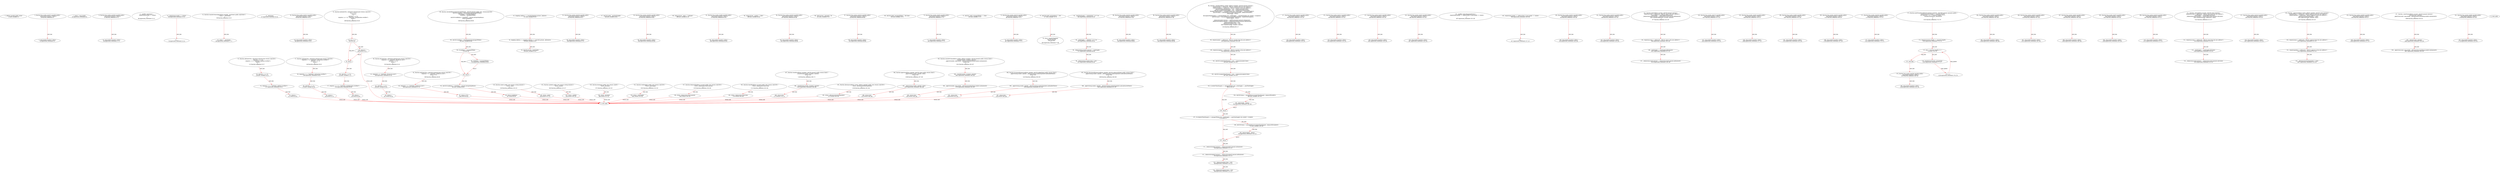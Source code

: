 digraph  {
13 [label="2_ address payable public owner;\n13-new_variable-3-3", method="", type_label=new_variable];
18 [label="3_ function bug_unchk_send27() payable public{\n      msg.sender.transfer(1 ether);}\n18-function_definition-4-5", method="bug_unchk_send27()", type_label=function_definition];
23 [label="4_ msg.sender.transfer(1 ether);\n23-expression_statement-5-5", method="bug_unchk_send27()", type_label=expression_statement];
45 [label="7_ owner = msg.sender;\n45-expression_statement-8-8", method="", type_label=expression_statement];
51 [label="9_ function bug_unchk_send28() payable public{\n      msg.sender.transfer(1 ether);}\n51-function_definition-10-11", method="bug_unchk_send28()", type_label=function_definition];
56 [label="10_ msg.sender.transfer(1 ether);\n56-expression_statement-11-11", method="bug_unchk_send28()", type_label=expression_statement];
66 [label="11_ modifier onlyOwner {\n       require(msg.sender == owner);\n       _;\n   }\n66-expression_statement-12-15", method="", type_label=expression_statement];
69 [label="12_ require(msg.sender == owner);\n69-expression_statement-13-13", method="", type_label=expression_statement];
78 [label="13_ _;\n78-expression_statement-14-14", method="", type_label=expression_statement];
80 [label="15_ function transferOwnership(address payable _newOwner) public onlyOwner {\n       owner = _newOwner;\n   }\n80-function_definition-16-18", method="transferOwnership(address payable _newOwner)", type_label=function_definition];
87 [label="15_ onlyOwner\n87-expression_statement-16-16", method="transferOwnership(address payable _newOwner)", type_label=expression_statement];
90 [label="16_ owner = _newOwner;\n90-expression_statement-17-17", method="transferOwnership(address payable _newOwner)", type_label=expression_statement];
94 [label="18_ function bug_unchk_send21() payable public{\n      msg.sender.transfer(1 ether);}\n94-function_definition-19-20", method="bug_unchk_send21()", type_label=function_definition];
99 [label="19_ msg.sender.transfer(1 ether);\n99-expression_statement-20-20", method="bug_unchk_send21()", type_label=expression_statement];
112 [label="22_ function add(uint256 a, uint256 b) internal pure returns (uint256) {\n        uint256 c = a + b;\n        require(c >= a, \"SafeMath: addition overflow\");\n        return c;\n    }\n112-function_definition-23-27", method="add(uint256 a,uint256 b)", type_label=function_definition];
129 [label="23_ uint256 c = a + b;\n129-new_variable-24-24", method="add(uint256 a,uint256 b)", type_label=new_variable];
137 [label="24_ require(c >= a, \"SafeMath: addition overflow\");\n137-expression_statement-25-25", method="add(uint256 a,uint256 b)", type_label=expression_statement];
147 [label="25_ return c;\n147-return-26-26", method="add(uint256 a,uint256 b)", type_label=return];
149 [label="27_ function sub(uint256 a, uint256 b) internal pure returns (uint256) {\n        require(b <= a, \"SafeMath: subtraction overflow\");\n        uint256 c = a - b;\n        return c;\n    }\n149-function_definition-28-32", method="sub(uint256 a,uint256 b)", type_label=function_definition];
166 [label="28_ require(b <= a, \"SafeMath: subtraction overflow\");\n166-expression_statement-29-29", method="sub(uint256 a,uint256 b)", type_label=expression_statement];
176 [label="29_ uint256 c = a - b;\n176-new_variable-30-30", method="sub(uint256 a,uint256 b)", type_label=new_variable];
184 [label="30_ return c;\n184-return-31-31", method="sub(uint256 a,uint256 b)", type_label=return];
186 [label="32_ function mul(uint256 a, uint256 b) internal pure returns (uint256) {\n        if (a == 0) {\n            return 0;\n        }\n        uint256 c = a * b;\n        require(c / a == b, \"SafeMath: multiplication overflow\");\n        return c;\n    }\n186-function_definition-33-40", method="mul(uint256 a,uint256 b)", type_label=function_definition];
203 [label="33_ if_a == 0\n203-if-34-36", method="mul(uint256 a,uint256 b)", type_label=if];
1922 [label="33_ end_if", method="mul(uint256 a,uint256 b)", type_label=end_if];
208 [label="34_ return 0;\n208-return-35-35", method="mul(uint256 a,uint256 b)", type_label=return];
210 [label="36_ uint256 c = a * b;\n210-new_variable-37-37", method="mul(uint256 a,uint256 b)", type_label=new_variable];
218 [label="37_ require(c / a == b, \"SafeMath: multiplication overflow\");\n218-expression_statement-38-38", method="mul(uint256 a,uint256 b)", type_label=expression_statement];
230 [label="38_ return c;\n230-return-39-39", method="mul(uint256 a,uint256 b)", type_label=return];
232 [label="40_ function div(uint256 a, uint256 b) internal pure returns (uint256) {\n        require(b > 0, \"SafeMath: division by zero\");\n        uint256 c = a / b;\n        return c;\n    }\n232-function_definition-41-45", method="div(uint256 a,uint256 b)", type_label=function_definition];
249 [label="41_ require(b > 0, \"SafeMath: division by zero\");\n249-expression_statement-42-42", method="div(uint256 a,uint256 b)", type_label=expression_statement];
259 [label="42_ uint256 c = a / b;\n259-new_variable-43-43", method="div(uint256 a,uint256 b)", type_label=new_variable];
267 [label="43_ return c;\n267-return-44-44", method="div(uint256 a,uint256 b)", type_label=return];
269 [label="45_ function mod(uint256 a, uint256 b) internal pure returns (uint256) {\n        require(b != 0, \"SafeMath: modulo by zero\");\n        return a % b;\n    }\n269-function_definition-46-49", method="mod(uint256 a,uint256 b)", type_label=function_definition];
286 [label="46_ require(b != 0, \"SafeMath: modulo by zero\");\n286-expression_statement-47-47", method="mod(uint256 a,uint256 b)", type_label=expression_statement];
296 [label="47_ return a % b;\n296-return-48-48", method="mod(uint256 a,uint256 b)", type_label=return];
311 [label="52_ mapping (address => transferMapping) private _balances;\n311-new_variable-53-53", method="", type_label=new_variable];
319 [label="53_ mapping (address => mapping (address => uint256)) private _allowances;\n319-new_variable-54-54", method="", type_label=new_variable];
328 [label="54_ uint256 private _totalSupply;\n328-new_variable-55-55", method="", type_label=new_variable];
333 [label="55_ function bug_unchk_send18() payable public{\n      msg.sender.transfer(1 ether);}\n333-function_definition-56-57", method="bug_unchk_send18()", type_label=function_definition];
338 [label="56_ msg.sender.transfer(1 ether);\n338-expression_statement-57-57", method="bug_unchk_send18()", type_label=expression_statement];
348 [label="57_ uint256 public _maxTotalSupply;\n348-new_variable-58-58", method="", type_label=new_variable];
353 [label="58_ function bug_unchk_send29() payable public{\n      msg.sender.transfer(1 ether);}\n353-function_definition-59-60", method="bug_unchk_send29()", type_label=function_definition];
358 [label="59_ msg.sender.transfer(1 ether);\n358-expression_statement-60-60", method="bug_unchk_send29()", type_label=expression_statement];
368 [label="60_ string private _name = \"Lollypop\";\n368-new_variable-61-61", method="", type_label=new_variable];
375 [label="61_ function bug_unchk_send6() payable public{\n      msg.sender.transfer(1 ether);}\n375-function_definition-62-63", method="bug_unchk_send6()", type_label=function_definition];
380 [label="62_ msg.sender.transfer(1 ether);\n380-expression_statement-63-63", method="bug_unchk_send6()", type_label=expression_statement];
390 [label="63_ string private _symbol = \"Lolly\";\n390-new_variable-64-64", method="", type_label=new_variable];
397 [label="64_ function bug_unchk_send16() payable public{\n      msg.sender.transfer(1 ether);}\n397-function_definition-65-66", method="bug_unchk_send16()", type_label=function_definition];
402 [label="65_ msg.sender.transfer(1 ether);\n402-expression_statement-66-66", method="bug_unchk_send16()", type_label=expression_statement];
412 [label="66_ uint8 private _decimals= 18;\n412-new_variable-67-67", method="", type_label=new_variable];
418 [label="67_ function bug_unchk_send24() payable public{\n      msg.sender.transfer(1 ether);}\n418-function_definition-68-69", method="bug_unchk_send24()", type_label=function_definition];
423 [label="68_ msg.sender.transfer(1 ether);\n423-expression_statement-69-69", method="bug_unchk_send24()", type_label=expression_statement];
433 [label="69_ uint256 public maxAgeOfToken = 365 days;\n433-new_variable-70-70", method="", type_label=new_variable];
440 [label="70_ function bug_unchk_send5() payable public{\n      msg.sender.transfer(1 ether);}\n440-function_definition-71-72", method="bug_unchk_send5()", type_label=function_definition];
445 [label="71_ msg.sender.transfer(1 ether);\n445-expression_statement-72-72", method="bug_unchk_send5()", type_label=expression_statement];
455 [label="72_ uint256  public minAgeOfToken = 1 days;\n455-new_variable-73-73", method="", type_label=new_variable];
462 [label="73_ function bug_unchk_send15() payable public{\n      msg.sender.transfer(1 ether);}\n462-function_definition-74-75", method="bug_unchk_send15()", type_label=function_definition];
467 [label="74_ msg.sender.transfer(1 ether);\n467-expression_statement-75-75", method="bug_unchk_send15()", type_label=expression_statement];
477 [label="75_ uint256 public perDayBonus = 100;\n477-new_variable-76-76", method="", type_label=new_variable];
483 [label="76_ struct  transferMapping{\n        uint256 amount;\n        uint256 time;\n    }\n483-expression_statement-77-80", method="transferMapping()", type_label=expression_statement];
495 [label="81_ _maxTotalSupply = 1000000000 * 10 ** 18;\n495-expression_statement-82-82", method="", type_label=expression_statement];
503 [label="82_ _totalSupply =  2000000 * 10 ** 18;\n503-expression_statement-83-83", method="", type_label=expression_statement];
511 [label="83_ _balances[msg.sender].amount = _totalSupply;\n511-expression_statement-84-84", method="", type_label=expression_statement];
521 [label="84_ _balances[msg.sender].time = now;\n521-expression_statement-85-85", method="", type_label=expression_statement];
531 [label="86_ function bug_unchk_send10() payable public{\n      msg.sender.transfer(1 ether);}\n531-function_definition-87-88", method="bug_unchk_send10()", type_label=function_definition];
536 [label="87_ msg.sender.transfer(1 ether);\n536-expression_statement-88-88", method="bug_unchk_send10()", type_label=expression_statement];
546 [label="88_ function calculateBonus(uint256 timeElasped , uint256 amount) public view  returns(uint256){\n        uint256 totalDays = timeElasped.div(minAgeOfToken);\n        if(totalDays > maxAgeOfToken){\n            totalDays = maxAgeOfToken;\n        }\n        uint256 totalBonus = (totalDays *  amount).div(perDayBonus);\n        return totalBonus;\n    }\n546-function_definition-89-96", method="calculateBonus(uint256 timeElasped,uint256 amount)", type_label=function_definition];
563 [label="89_ uint256 totalDays = timeElasped.div(minAgeOfToken);\n563-new_variable-90-90", method="calculateBonus(uint256 timeElasped,uint256 amount)", type_label=new_variable];
574 [label="90_ if_totalDays > maxAgeOfToken\n574-if-91-93", method="calculateBonus(uint256 timeElasped,uint256 amount)", type_label=if];
2293 [label="90_ end_if", method="calculateBonus(uint256 timeElasped,uint256 amount)", type_label=end_if];
579 [label="91_ totalDays = maxAgeOfToken;\n579-expression_statement-92-92", method="calculateBonus(uint256 timeElasped,uint256 amount)", type_label=expression_statement];
583 [label="93_ uint256 totalBonus = (totalDays *  amount).div(perDayBonus);\n583-new_variable-94-94", method="calculateBonus(uint256 timeElasped,uint256 amount)", type_label=new_variable];
597 [label="94_ return totalBonus;\n597-return-95-95", method="calculateBonus(uint256 timeElasped,uint256 amount)", type_label=return];
599 [label="96_ function bug_unchk_send22() payable public{\n      msg.sender.transfer(1 ether);}\n599-function_definition-97-98", method="bug_unchk_send22()", type_label=function_definition];
604 [label="97_ msg.sender.transfer(1 ether);\n604-expression_statement-98-98", method="bug_unchk_send22()", type_label=expression_statement];
614 [label="98_ function _transfer(address sender, address recipient, uint256 amount) internal {\n        require(sender != address(0), \"ERC20: transfer from the zero address\");\n        require(recipient != address(0), \"ERC20: transfer to the zero address\");\n        uint256 senderTimeElasped = now - (_balances[sender].time);\n        uint256 recipientTimeElasped = now - (_balances[recipient].time);\n        if(senderTimeElasped >= minAgeOfToken && (_totalSupply < _maxTotalSupply)){\n            uint256 bonus = calculateBonus(senderTimeElasped , balanceOf(sender));\n            mint(sender , bonus);\n        }\n        if(recipientTimeElasped >= minAgeOfToken && (_totalSupply < _maxTotalSupply) && sender!= recipient){\n             uint256 bonus = calculateBonus(recipientTimeElasped , balanceOf(recipient));\n             mint(recipient , bonus);\n        }\n        _balances[sender].amount = _balances[sender].amount.sub(amount);\n        _balances[recipient].amount = _balances[recipient].amount.add(amount);\n        _balances[sender].time = now;\n        _balances[recipient].time = now;\n        emit Transfer(sender, recipient, amount);\n    }\n614-function_definition-99-117", method="_transfer(address sender,address recipient,uint256 amount)", type_label=function_definition];
630 [label="99_ require(sender != address(0), \"ERC20: transfer from the zero address\");\n630-expression_statement-100-100", method="_transfer(address sender,address recipient,uint256 amount)", type_label=expression_statement];
642 [label="100_ require(recipient != address(0), \"ERC20: transfer to the zero address\");\n642-expression_statement-101-101", method="_transfer(address sender,address recipient,uint256 amount)", type_label=expression_statement];
654 [label="101_ uint256 senderTimeElasped = now - (_balances[sender].time);\n654-new_variable-102-102", method="_transfer(address sender,address recipient,uint256 amount)", type_label=new_variable];
667 [label="102_ uint256 recipientTimeElasped = now - (_balances[recipient].time);\n667-new_variable-103-103", method="_transfer(address sender,address recipient,uint256 amount)", type_label=new_variable];
680 [label="103_ if_senderTimeElasped >= minAgeOfToken && (_totalSupply < _maxTotalSupply)\n680-if-104-107", method="_transfer(address sender,address recipient,uint256 amount)", type_label=if];
2399 [label="103_ end_if", method="_transfer(address sender,address recipient,uint256 amount)", type_label=end_if];
690 [label="104_ uint256 bonus = calculateBonus(senderTimeElasped , balanceOf(sender));\n690-new_variable-105-105", method="_transfer(address sender,address recipient,uint256 amount)", type_label=new_variable];
704 [label="105_ mint(sender , bonus);\n704-expression_statement-106-106", method="_transfer(address sender,address recipient,uint256 amount)", type_label=expression_statement];
711 [label="107_ if_recipientTimeElasped >= minAgeOfToken && (_totalSupply < _maxTotalSupply) && sender!= recipient\n711-if-108-111", method="_transfer(address sender,address recipient,uint256 amount)", type_label=if];
2430 [label="107_ end_if", method="_transfer(address sender,address recipient,uint256 amount)", type_label=end_if];
725 [label="108_ uint256 bonus = calculateBonus(recipientTimeElasped , balanceOf(recipient));\n725-new_variable-109-109", method="_transfer(address sender,address recipient,uint256 amount)", type_label=new_variable];
739 [label="109_ mint(recipient , bonus);\n739-expression_statement-110-110", method="_transfer(address sender,address recipient,uint256 amount)", type_label=expression_statement];
746 [label="111_ _balances[sender].amount = _balances[sender].amount.sub(amount);\n746-expression_statement-112-112", method="_transfer(address sender,address recipient,uint256 amount)", type_label=expression_statement];
763 [label="112_ _balances[recipient].amount = _balances[recipient].amount.add(amount);\n763-expression_statement-113-113", method="_transfer(address sender,address recipient,uint256 amount)", type_label=expression_statement];
780 [label="113_ _balances[sender].time = now;\n780-expression_statement-114-114", method="_transfer(address sender,address recipient,uint256 amount)", type_label=expression_statement];
788 [label="114_ _balances[recipient].time = now;\n788-expression_statement-115-115", method="_transfer(address sender,address recipient,uint256 amount)", type_label=expression_statement];
804 [label="117_ function bug_unchk_send12() payable public{\n      msg.sender.transfer(1 ether);}\n804-function_definition-118-119", method="bug_unchk_send12()", type_label=function_definition];
809 [label="118_ msg.sender.transfer(1 ether);\n809-expression_statement-119-119", method="bug_unchk_send12()", type_label=expression_statement];
819 [label="119_ function name() public view returns (string memory) {\n        return _name;\n    }\n819-function_definition-120-122", method="name()", type_label=function_definition];
828 [label="120_ return _name;\n828-return-121-121", method="name()", type_label=return];
830 [label="122_ function bug_unchk_send11() payable public{\n      msg.sender.transfer(1 ether);}\n830-function_definition-123-124", method="bug_unchk_send11()", type_label=function_definition];
835 [label="123_ msg.sender.transfer(1 ether);\n835-expression_statement-124-124", method="bug_unchk_send11()", type_label=expression_statement];
845 [label="124_ function symbol() public view returns (string memory) {\n        return _symbol;\n    }\n845-function_definition-125-127", method="symbol()", type_label=function_definition];
854 [label="125_ return _symbol;\n854-return-126-126", method="symbol()", type_label=return];
856 [label="127_ function bug_unchk_send1() payable public{\n      msg.sender.transfer(1 ether);}\n856-function_definition-128-129", method="bug_unchk_send1()", type_label=function_definition];
861 [label="128_ msg.sender.transfer(1 ether);\n861-expression_statement-129-129", method="bug_unchk_send1()", type_label=expression_statement];
871 [label="129_ function decimals() public view returns (uint8) {\n        return _decimals;\n    }\n871-function_definition-130-132", method="decimals()", type_label=function_definition];
880 [label="130_ return _decimals;\n880-return-131-131", method="decimals()", type_label=return];
882 [label="132_ function bug_unchk_send2() payable public{\n      msg.sender.transfer(1 ether);}\n882-function_definition-133-134", method="bug_unchk_send2()", type_label=function_definition];
887 [label="133_ msg.sender.transfer(1 ether);\n887-expression_statement-134-134", method="bug_unchk_send2()", type_label=expression_statement];
897 [label="134_ modifier onlyLollypopAndOwner {\n        require(msg.sender == address(this) || msg.sender == owner);\n        _;\n    }\n897-expression_statement-135-138", method="", type_label=expression_statement];
900 [label="135_ require(msg.sender == address(this) || msg.sender == owner);\n900-expression_statement-136-136", method="", type_label=expression_statement];
917 [label="136_ _;\n917-expression_statement-137-137", method="", type_label=expression_statement];
919 [label="138_ function bug_unchk_send31() payable public{\n      msg.sender.transfer(1 ether);}\n919-function_definition-139-140", method="bug_unchk_send31()", type_label=function_definition];
924 [label="139_ msg.sender.transfer(1 ether);\n924-expression_statement-140-140", method="bug_unchk_send31()", type_label=expression_statement];
948 [label="141_ function bug_unchk_send13() payable public{\n      msg.sender.transfer(1 ether);}\n948-function_definition-142-143", method="bug_unchk_send13()", type_label=function_definition];
953 [label="142_ msg.sender.transfer(1 ether);\n953-expression_statement-143-143", method="bug_unchk_send13()", type_label=expression_statement];
977 [label="144_ function mint(address account, uint256 amount) internal {\n        require(account != address(0), \"ERC20: mint to the zero address\");\n        _totalSupply = _totalSupply.add(amount);\n        _balances[account].amount = _balances[account].amount.add(amount);\n        emit Transfer(address(0), account, amount);\n    }\n977-function_definition-145-150", method="mint(address account,uint256 amount)", type_label=function_definition];
989 [label="145_ require(account != address(0), \"ERC20: mint to the zero address\");\n989-expression_statement-146-146", method="mint(address account,uint256 amount)", type_label=expression_statement];
1001 [label="146_ _totalSupply = _totalSupply.add(amount);\n1001-expression_statement-147-147", method="mint(address account,uint256 amount)", type_label=expression_statement];
1010 [label="147_ _balances[account].amount = _balances[account].amount.add(amount);\n1010-expression_statement-148-148", method="mint(address account,uint256 amount)", type_label=expression_statement];
1037 [label="150_ function bug_unchk_send17() payable public{\n      msg.sender.transfer(1 ether);}\n1037-function_definition-151-152", method="bug_unchk_send17()", type_label=function_definition];
1042 [label="151_ msg.sender.transfer(1 ether);\n1042-expression_statement-152-152", method="bug_unchk_send17()", type_label=expression_statement];
1052 [label="152_ function totalSupply() public view returns (uint256) {\n        return _totalSupply;\n    }\n1052-function_definition-153-155", method="totalSupply()", type_label=function_definition];
1061 [label="153_ return _totalSupply;\n1061-return-154-154", method="totalSupply()", type_label=return];
1063 [label="155_ function bug_unchk_send3() payable public{\n      msg.sender.transfer(1 ether);}\n1063-function_definition-156-157", method="bug_unchk_send3()", type_label=function_definition];
1068 [label="156_ msg.sender.transfer(1 ether);\n1068-expression_statement-157-157", method="bug_unchk_send3()", type_label=expression_statement];
1078 [label="157_ function balanceOf(address account) public view returns (uint256) {\n        return _balances[account].amount;\n    }\n1078-function_definition-158-160", method="balanceOf(address account)", type_label=function_definition];
1091 [label="158_ return _balances[account].amount;\n1091-return-159-159", method="balanceOf(address account)", type_label=return];
1097 [label="160_ function bug_unchk_send9() payable public{\n      msg.sender.transfer(1 ether);}\n1097-function_definition-161-162", method="bug_unchk_send9()", type_label=function_definition];
1102 [label="161_ msg.sender.transfer(1 ether);\n1102-expression_statement-162-162", method="bug_unchk_send9()", type_label=expression_statement];
1112 [label="162_ function timeOf(address account) public view returns (uint256) {\n        return _balances[account].time;\n    }\n1112-function_definition-163-165", method="timeOf(address account)", type_label=function_definition];
1125 [label="163_ return _balances[account].time;\n1125-return-164-164", method="timeOf(address account)", type_label=return];
1131 [label="165_ function bug_unchk_send25() payable public{\n      msg.sender.transfer(1 ether);}\n1131-function_definition-166-167", method="bug_unchk_send25()", type_label=function_definition];
1136 [label="166_ msg.sender.transfer(1 ether);\n1136-expression_statement-167-167", method="bug_unchk_send25()", type_label=expression_statement];
1146 [label="167_ function transfer(address recipient, uint256 amount) public returns (bool) {\n        _transfer(msg.sender, recipient, amount);\n        return true;\n    }\n1146-function_definition-168-171", method="transfer(address recipient,uint256 amount)", type_label=function_definition];
1162 [label="168_ _transfer(msg.sender, recipient, amount);\n1162-expression_statement-169-169", method="transfer(address recipient,uint256 amount)", type_label=expression_statement];
1173 [label="169_ return true;\n1173-return-170-170", method="transfer(address recipient,uint256 amount)", type_label=return];
1176 [label="171_ function bug_unchk_send19() payable public{\n      msg.sender.transfer(1 ether);}\n1176-function_definition-172-173", method="bug_unchk_send19()", type_label=function_definition];
1181 [label="172_ msg.sender.transfer(1 ether);\n1181-expression_statement-173-173", method="bug_unchk_send19()", type_label=expression_statement];
1191 [label="173_ function multiTransfer(address[] memory receivers, uint256[] memory amounts) public {\n    require(receivers.length == amounts.length);\n    for (uint256 i = 0; i < receivers.length; i++) {\n      transfer(receivers[i], amounts[i]);\n    }\n  }\n1191-function_definition-174-179", method="multiTransfer(address[] memory receivers,uint256[] memory amounts)", type_label=function_definition];
1205 [label="174_ require(receivers.length == amounts.length);\n1205-expression_statement-175-175", method="multiTransfer(address[] memory receivers,uint256[] memory amounts)", type_label=expression_statement];
1216 [label="175_ for(i < receivers.length;;i++)\n1216-for-176-178", method="multiTransfer(address[] memory receivers,uint256[] memory amounts)", type_label=for];
2935 [label="175_ end_loop", method="multiTransfer(address[] memory receivers,uint256[] memory amounts)", type_label=end_loop];
1229 [label="175_ i++\n1229-expression_statement-176-176", method="multiTransfer(address[] memory receivers,uint256[] memory amounts)", type_label=expression_statement];
1232 [label="176_ transfer(receivers[i], amounts[i]);\n1232-expression_statement-177-177", method="multiTransfer(address[] memory receivers,uint256[] memory amounts)", type_label=expression_statement];
1243 [label="179_ function bug_unchk_send26() payable public{\n      msg.sender.transfer(1 ether);}\n1243-function_definition-180-181", method="bug_unchk_send26()", type_label=function_definition];
1248 [label="180_ msg.sender.transfer(1 ether);\n1248-expression_statement-181-181", method="bug_unchk_send26()", type_label=expression_statement];
1258 [label="181_ function allowance(address owner, address spender) public view returns (uint256) {\n        return _allowances[owner][spender];\n    }\n1258-function_definition-182-184", method="allowance(address owner,address spender)", type_label=function_definition];
1275 [label="182_ return _allowances[owner][spender];\n1275-return-183-183", method="allowance(address owner,address spender)", type_label=return];
1281 [label="184_ function bug_unchk_send20() payable public{\n      msg.sender.transfer(1 ether);}\n1281-function_definition-185-186", method="bug_unchk_send20()", type_label=function_definition];
1286 [label="185_ msg.sender.transfer(1 ether);\n1286-expression_statement-186-186", method="bug_unchk_send20()", type_label=expression_statement];
1296 [label="186_ function approve(address spender, uint256 value) public returns (bool) {\n        _approve(msg.sender, spender, value);\n        return true;\n    }\n1296-function_definition-187-190", method="approve(address spender,uint256 value)", type_label=function_definition];
1312 [label="187_ _approve(msg.sender, spender, value);\n1312-expression_statement-188-188", method="approve(address spender,uint256 value)", type_label=expression_statement];
1323 [label="188_ return true;\n1323-return-189-189", method="approve(address spender,uint256 value)", type_label=return];
1326 [label="190_ function bug_unchk_send32() payable public{\n      msg.sender.transfer(1 ether);}\n1326-function_definition-191-192", method="bug_unchk_send32()", type_label=function_definition];
1331 [label="191_ msg.sender.transfer(1 ether);\n1331-expression_statement-192-192", method="bug_unchk_send32()", type_label=expression_statement];
1341 [label="192_ function transferFrom(address sender, address recipient, uint256 amount) public returns (bool) {\n        _transfer(sender, recipient, amount);\n        _approve(sender, msg.sender, _allowances[sender][msg.sender].sub(amount));\n        return true;\n    }\n1341-function_definition-193-197", method="transferFrom(address sender,address recipient,uint256 amount)", type_label=function_definition];
1361 [label="193_ _transfer(sender, recipient, amount);\n1361-expression_statement-194-194", method="transferFrom(address sender,address recipient,uint256 amount)", type_label=expression_statement];
1370 [label="194_ _approve(sender, msg.sender, _allowances[sender][msg.sender].sub(amount));\n1370-expression_statement-195-195", method="transferFrom(address sender,address recipient,uint256 amount)", type_label=expression_statement];
1392 [label="195_ return true;\n1392-return-196-196", method="transferFrom(address sender,address recipient,uint256 amount)", type_label=return];
1395 [label="197_ function bug_unchk_send4() payable public{\n      msg.sender.transfer(1 ether);}\n1395-function_definition-198-199", method="bug_unchk_send4()", type_label=function_definition];
1400 [label="198_ msg.sender.transfer(1 ether);\n1400-expression_statement-199-199", method="bug_unchk_send4()", type_label=expression_statement];
1410 [label="199_ function increaseAllowance(address spender, uint256 addedValue) public returns (bool) {\n        _approve(msg.sender, spender, _allowances[msg.sender][spender].add(addedValue));\n        return true;\n    }\n1410-function_definition-200-203", method="increaseAllowance(address spender,uint256 addedValue)", type_label=function_definition];
1426 [label="200_ _approve(msg.sender, spender, _allowances[msg.sender][spender].add(addedValue));\n1426-expression_statement-201-201", method="increaseAllowance(address spender,uint256 addedValue)", type_label=expression_statement];
1448 [label="201_ return true;\n1448-return-202-202", method="increaseAllowance(address spender,uint256 addedValue)", type_label=return];
1451 [label="203_ function bug_unchk_send7() payable public{\n      msg.sender.transfer(1 ether);}\n1451-function_definition-204-205", method="bug_unchk_send7()", type_label=function_definition];
1456 [label="204_ msg.sender.transfer(1 ether);\n1456-expression_statement-205-205", method="bug_unchk_send7()", type_label=expression_statement];
1466 [label="205_ function decreaseAllowance(address spender, uint256 subtractedValue) public returns (bool) {\n        _approve(msg.sender, spender, _allowances[msg.sender][spender].sub(subtractedValue));\n        return true;\n    }\n1466-function_definition-206-209", method="decreaseAllowance(address spender,uint256 subtractedValue)", type_label=function_definition];
1482 [label="206_ _approve(msg.sender, spender, _allowances[msg.sender][spender].sub(subtractedValue));\n1482-expression_statement-207-207", method="decreaseAllowance(address spender,uint256 subtractedValue)", type_label=expression_statement];
1504 [label="207_ return true;\n1504-return-208-208", method="decreaseAllowance(address spender,uint256 subtractedValue)", type_label=return];
1507 [label="209_ function bug_unchk_send23() payable public{\n      msg.sender.transfer(1 ether);}\n1507-function_definition-210-211", method="bug_unchk_send23()", type_label=function_definition];
1512 [label="210_ msg.sender.transfer(1 ether);\n1512-expression_statement-211-211", method="bug_unchk_send23()", type_label=expression_statement];
1522 [label="211_ function _burn(address account, uint256 value) internal {\n        require(account != address(0), \"ERC20: burn from the zero address\");\n        _totalSupply = _totalSupply.sub(value);\n        _balances[account].amount = _balances[account].amount.sub(value);\n        emit Transfer(account, address(0), value);\n    }\n1522-function_definition-212-217", method="_burn(address account,uint256 value)", type_label=function_definition];
1534 [label="212_ require(account != address(0), \"ERC20: burn from the zero address\");\n1534-expression_statement-213-213", method="_burn(address account,uint256 value)", type_label=expression_statement];
1546 [label="213_ _totalSupply = _totalSupply.sub(value);\n1546-expression_statement-214-214", method="_burn(address account,uint256 value)", type_label=expression_statement];
1555 [label="214_ _balances[account].amount = _balances[account].amount.sub(value);\n1555-expression_statement-215-215", method="_burn(address account,uint256 value)", type_label=expression_statement];
1582 [label="217_ function bug_unchk_send14() payable public{\n      msg.sender.transfer(1 ether);}\n1582-function_definition-218-219", method="bug_unchk_send14()", type_label=function_definition];
1587 [label="218_ msg.sender.transfer(1 ether);\n1587-expression_statement-219-219", method="bug_unchk_send14()", type_label=expression_statement];
1597 [label="219_ function _approve(address owner, address spender, uint256 value) internal {\n        require(owner != address(0), \"ERC20: approve from the zero address\");\n        require(spender != address(0), \"ERC20: approve to the zero address\");\n        _allowances[owner][spender] = value;\n        emit Approval(owner, spender, value);\n    }\n1597-function_definition-220-225", method="_approve(address owner,address spender,uint256 value)", type_label=function_definition];
1613 [label="220_ require(owner != address(0), \"ERC20: approve from the zero address\");\n1613-expression_statement-221-221", method="_approve(address owner,address spender,uint256 value)", type_label=expression_statement];
1625 [label="221_ require(spender != address(0), \"ERC20: approve to the zero address\");\n1625-expression_statement-222-222", method="_approve(address owner,address spender,uint256 value)", type_label=expression_statement];
1637 [label="222_ _allowances[owner][spender] = value;\n1637-expression_statement-223-223", method="_approve(address owner,address spender,uint256 value)", type_label=expression_statement];
1653 [label="225_ function bug_unchk_send30() payable public{\n      msg.sender.transfer(1 ether);}\n1653-function_definition-226-227", method="bug_unchk_send30()", type_label=function_definition];
1658 [label="226_ msg.sender.transfer(1 ether);\n1658-expression_statement-227-227", method="bug_unchk_send30()", type_label=expression_statement];
1668 [label="227_ function _burnFrom(address account, uint256 amount) internal {\n        _burn(account, amount);\n        _approve(account, msg.sender, _allowances[account][msg.sender].sub(amount));\n    }\n1668-function_definition-228-231", method="_burnFrom(address account,uint256 amount)", type_label=function_definition];
1680 [label="228_ _burn(account, amount);\n1680-expression_statement-229-229", method="_burnFrom(address account,uint256 amount)", type_label=expression_statement];
1687 [label="229_ _approve(account, msg.sender, _allowances[account][msg.sender].sub(amount));\n1687-expression_statement-230-230", method="_burnFrom(address account,uint256 amount)", type_label=expression_statement];
1709 [label="231_ function bug_unchk_send8() payable public{\n      msg.sender.transfer(1 ether);}\n1709-function_definition-232-233", method="bug_unchk_send8()", type_label=function_definition];
1714 [label="232_ msg.sender.transfer(1 ether);\n1714-expression_statement-233-233", method="bug_unchk_send8()", type_label=expression_statement];
1 [label="0_ start_node", method="", type_label=start];
2 [label="0_ exit_node", method="", type_label=exit];
18 -> 23  [color=red, controlflow_type=next_line, edge_type=CFG_edge, key=0, label=next_line];
51 -> 56  [color=red, controlflow_type=next_line, edge_type=CFG_edge, key=0, label=next_line];
69 -> 78  [color=red, controlflow_type=next_line, edge_type=CFG_edge, key=0, label=next_line];
80 -> 90  [color=red, controlflow_type=next_line, edge_type=CFG_edge, key=0, label=next_line];
94 -> 99  [color=red, controlflow_type=next_line, edge_type=CFG_edge, key=0, label=next_line];
112 -> 129  [color=red, controlflow_type=next_line, edge_type=CFG_edge, key=0, label=next_line];
129 -> 137  [color=red, controlflow_type=next_line, edge_type=CFG_edge, key=0, label=next_line];
137 -> 147  [color=red, controlflow_type=next_line, edge_type=CFG_edge, key=0, label=next_line];
147 -> 2  [color=red, controlflow_type=return_exit, edge_type=CFG_edge, key=0, label=return_exit];
149 -> 166  [color=red, controlflow_type=next_line, edge_type=CFG_edge, key=0, label=next_line];
166 -> 176  [color=red, controlflow_type=next_line, edge_type=CFG_edge, key=0, label=next_line];
176 -> 184  [color=red, controlflow_type=next_line, edge_type=CFG_edge, key=0, label=next_line];
184 -> 2  [color=red, controlflow_type=return_exit, edge_type=CFG_edge, key=0, label=return_exit];
186 -> 203  [color=red, controlflow_type=next_line, edge_type=CFG_edge, key=0, label=next_line];
203 -> 208  [color=red, controlflow_type=pos_next, edge_type=CFG_edge, key=0, label=pos_next];
203 -> 1922  [color=red, controlflow_type=neg_next, edge_type=CFG_edge, key=0, label=neg_next];
1922 -> 210  [color=red, controlflow_type=next_line, edge_type=CFG_edge, key=0, label=next_line];
208 -> 1922  [color=red, controlflow_type=end_if, edge_type=CFG_edge, key=0, label=end_if];
208 -> 2  [color=red, controlflow_type=return_exit, edge_type=CFG_edge, key=0, label=return_exit];
210 -> 218  [color=red, controlflow_type=next_line, edge_type=CFG_edge, key=0, label=next_line];
218 -> 230  [color=red, controlflow_type=next_line, edge_type=CFG_edge, key=0, label=next_line];
230 -> 2  [color=red, controlflow_type=return_exit, edge_type=CFG_edge, key=0, label=return_exit];
232 -> 249  [color=red, controlflow_type=next_line, edge_type=CFG_edge, key=0, label=next_line];
249 -> 259  [color=red, controlflow_type=next_line, edge_type=CFG_edge, key=0, label=next_line];
259 -> 267  [color=red, controlflow_type=next_line, edge_type=CFG_edge, key=0, label=next_line];
267 -> 2  [color=red, controlflow_type=return_exit, edge_type=CFG_edge, key=0, label=return_exit];
269 -> 286  [color=red, controlflow_type=next_line, edge_type=CFG_edge, key=0, label=next_line];
286 -> 296  [color=red, controlflow_type=next_line, edge_type=CFG_edge, key=0, label=next_line];
296 -> 2  [color=red, controlflow_type=return_exit, edge_type=CFG_edge, key=0, label=return_exit];
311 -> 319  [color=red, controlflow_type=next_line, edge_type=CFG_edge, key=0, label=next_line];
319 -> 328  [color=red, controlflow_type=next_line, edge_type=CFG_edge, key=0, label=next_line];
333 -> 338  [color=red, controlflow_type=next_line, edge_type=CFG_edge, key=0, label=next_line];
353 -> 358  [color=red, controlflow_type=next_line, edge_type=CFG_edge, key=0, label=next_line];
375 -> 380  [color=red, controlflow_type=next_line, edge_type=CFG_edge, key=0, label=next_line];
397 -> 402  [color=red, controlflow_type=next_line, edge_type=CFG_edge, key=0, label=next_line];
418 -> 423  [color=red, controlflow_type=next_line, edge_type=CFG_edge, key=0, label=next_line];
440 -> 445  [color=red, controlflow_type=next_line, edge_type=CFG_edge, key=0, label=next_line];
462 -> 467  [color=red, controlflow_type=next_line, edge_type=CFG_edge, key=0, label=next_line];
477 -> 483  [color=red, controlflow_type=next_line, edge_type=CFG_edge, key=0, label=next_line];
495 -> 503  [color=red, controlflow_type=next_line, edge_type=CFG_edge, key=0, label=next_line];
503 -> 511  [color=red, controlflow_type=next_line, edge_type=CFG_edge, key=0, label=next_line];
511 -> 521  [color=red, controlflow_type=next_line, edge_type=CFG_edge, key=0, label=next_line];
531 -> 536  [color=red, controlflow_type=next_line, edge_type=CFG_edge, key=0, label=next_line];
546 -> 563  [color=red, controlflow_type=next_line, edge_type=CFG_edge, key=0, label=next_line];
563 -> 574  [color=red, controlflow_type=next_line, edge_type=CFG_edge, key=0, label=next_line];
574 -> 579  [color=red, controlflow_type=pos_next, edge_type=CFG_edge, key=0, label=pos_next];
574 -> 2293  [color=red, controlflow_type=neg_next, edge_type=CFG_edge, key=0, label=neg_next];
2293 -> 583  [color=red, controlflow_type=next_line, edge_type=CFG_edge, key=0, label=next_line];
579 -> 2293  [color=red, controlflow_type=end_if, edge_type=CFG_edge, key=0, label=end_if];
583 -> 597  [color=red, controlflow_type=next_line, edge_type=CFG_edge, key=0, label=next_line];
597 -> 2  [color=red, controlflow_type=return_exit, edge_type=CFG_edge, key=0, label=return_exit];
599 -> 604  [color=red, controlflow_type=next_line, edge_type=CFG_edge, key=0, label=next_line];
614 -> 630  [color=red, controlflow_type=next_line, edge_type=CFG_edge, key=0, label=next_line];
630 -> 642  [color=red, controlflow_type=next_line, edge_type=CFG_edge, key=0, label=next_line];
642 -> 654  [color=red, controlflow_type=next_line, edge_type=CFG_edge, key=0, label=next_line];
654 -> 667  [color=red, controlflow_type=next_line, edge_type=CFG_edge, key=0, label=next_line];
667 -> 680  [color=red, controlflow_type=next_line, edge_type=CFG_edge, key=0, label=next_line];
680 -> 690  [color=red, controlflow_type=pos_next, edge_type=CFG_edge, key=0, label=pos_next];
680 -> 2399  [color=red, controlflow_type=neg_next, edge_type=CFG_edge, key=0, label=neg_next];
2399 -> 711  [color=red, controlflow_type=next_line, edge_type=CFG_edge, key=0, label=next_line];
690 -> 704  [color=red, controlflow_type=next_line, edge_type=CFG_edge, key=0, label=next_line];
704 -> 2399  [color=red, controlflow_type=end_if, edge_type=CFG_edge, key=0, label=end_if];
711 -> 725  [color=red, controlflow_type=pos_next, edge_type=CFG_edge, key=0, label=pos_next];
711 -> 2430  [color=red, controlflow_type=neg_next, edge_type=CFG_edge, key=0, label=neg_next];
2430 -> 746  [color=red, controlflow_type=next_line, edge_type=CFG_edge, key=0, label=next_line];
725 -> 739  [color=red, controlflow_type=next_line, edge_type=CFG_edge, key=0, label=next_line];
739 -> 2430  [color=red, controlflow_type=end_if, edge_type=CFG_edge, key=0, label=end_if];
746 -> 763  [color=red, controlflow_type=next_line, edge_type=CFG_edge, key=0, label=next_line];
763 -> 780  [color=red, controlflow_type=next_line, edge_type=CFG_edge, key=0, label=next_line];
780 -> 788  [color=red, controlflow_type=next_line, edge_type=CFG_edge, key=0, label=next_line];
804 -> 809  [color=red, controlflow_type=next_line, edge_type=CFG_edge, key=0, label=next_line];
819 -> 828  [color=red, controlflow_type=next_line, edge_type=CFG_edge, key=0, label=next_line];
828 -> 2  [color=red, controlflow_type=return_exit, edge_type=CFG_edge, key=0, label=return_exit];
830 -> 835  [color=red, controlflow_type=next_line, edge_type=CFG_edge, key=0, label=next_line];
845 -> 854  [color=red, controlflow_type=next_line, edge_type=CFG_edge, key=0, label=next_line];
854 -> 2  [color=red, controlflow_type=return_exit, edge_type=CFG_edge, key=0, label=return_exit];
856 -> 861  [color=red, controlflow_type=next_line, edge_type=CFG_edge, key=0, label=next_line];
871 -> 880  [color=red, controlflow_type=next_line, edge_type=CFG_edge, key=0, label=next_line];
880 -> 2  [color=red, controlflow_type=return_exit, edge_type=CFG_edge, key=0, label=return_exit];
882 -> 887  [color=red, controlflow_type=next_line, edge_type=CFG_edge, key=0, label=next_line];
900 -> 917  [color=red, controlflow_type=next_line, edge_type=CFG_edge, key=0, label=next_line];
919 -> 924  [color=red, controlflow_type=next_line, edge_type=CFG_edge, key=0, label=next_line];
948 -> 953  [color=red, controlflow_type=next_line, edge_type=CFG_edge, key=0, label=next_line];
977 -> 989  [color=red, controlflow_type=next_line, edge_type=CFG_edge, key=0, label=next_line];
989 -> 1001  [color=red, controlflow_type=next_line, edge_type=CFG_edge, key=0, label=next_line];
1001 -> 1010  [color=red, controlflow_type=next_line, edge_type=CFG_edge, key=0, label=next_line];
1037 -> 1042  [color=red, controlflow_type=next_line, edge_type=CFG_edge, key=0, label=next_line];
1052 -> 1061  [color=red, controlflow_type=next_line, edge_type=CFG_edge, key=0, label=next_line];
1061 -> 2  [color=red, controlflow_type=return_exit, edge_type=CFG_edge, key=0, label=return_exit];
1063 -> 1068  [color=red, controlflow_type=next_line, edge_type=CFG_edge, key=0, label=next_line];
1078 -> 1091  [color=red, controlflow_type=next_line, edge_type=CFG_edge, key=0, label=next_line];
1091 -> 2  [color=red, controlflow_type=return_exit, edge_type=CFG_edge, key=0, label=return_exit];
1097 -> 1102  [color=red, controlflow_type=next_line, edge_type=CFG_edge, key=0, label=next_line];
1112 -> 1125  [color=red, controlflow_type=next_line, edge_type=CFG_edge, key=0, label=next_line];
1125 -> 2  [color=red, controlflow_type=return_exit, edge_type=CFG_edge, key=0, label=return_exit];
1131 -> 1136  [color=red, controlflow_type=next_line, edge_type=CFG_edge, key=0, label=next_line];
1146 -> 1162  [color=red, controlflow_type=next_line, edge_type=CFG_edge, key=0, label=next_line];
1162 -> 1173  [color=red, controlflow_type=next_line, edge_type=CFG_edge, key=0, label=next_line];
1173 -> 2  [color=red, controlflow_type=return_exit, edge_type=CFG_edge, key=0, label=return_exit];
1176 -> 1181  [color=red, controlflow_type=next_line, edge_type=CFG_edge, key=0, label=next_line];
1191 -> 1205  [color=red, controlflow_type=next_line, edge_type=CFG_edge, key=0, label=next_line];
1205 -> 1216  [color=red, controlflow_type=next_line, edge_type=CFG_edge, key=0, label=next_line];
1216 -> 1232  [color=red, controlflow_type=pos_next, edge_type=CFG_edge, key=0, label=pos_next];
1216 -> 2935  [color=red, controlflow_type=neg_next, edge_type=CFG_edge, key=0, label=neg_next];
2935 -> 1243  [color=red, controlflow_type=next_line, edge_type=CFG_edge, key=0, label=next_line];
1229 -> 1216  [color=red, controlflow_type=loop_update, edge_type=CFG_edge, key=0, label=loop_update];
1232 -> 1229  [color=red, controlflow_type=loop_update, edge_type=CFG_edge, key=0, label=loop_update];
1243 -> 1248  [color=red, controlflow_type=next_line, edge_type=CFG_edge, key=0, label=next_line];
1258 -> 1275  [color=red, controlflow_type=next_line, edge_type=CFG_edge, key=0, label=next_line];
1275 -> 2  [color=red, controlflow_type=return_exit, edge_type=CFG_edge, key=0, label=return_exit];
1281 -> 1286  [color=red, controlflow_type=next_line, edge_type=CFG_edge, key=0, label=next_line];
1296 -> 1312  [color=red, controlflow_type=next_line, edge_type=CFG_edge, key=0, label=next_line];
1312 -> 1323  [color=red, controlflow_type=next_line, edge_type=CFG_edge, key=0, label=next_line];
1323 -> 2  [color=red, controlflow_type=return_exit, edge_type=CFG_edge, key=0, label=return_exit];
1326 -> 1331  [color=red, controlflow_type=next_line, edge_type=CFG_edge, key=0, label=next_line];
1341 -> 1361  [color=red, controlflow_type=next_line, edge_type=CFG_edge, key=0, label=next_line];
1361 -> 1370  [color=red, controlflow_type=next_line, edge_type=CFG_edge, key=0, label=next_line];
1370 -> 1392  [color=red, controlflow_type=next_line, edge_type=CFG_edge, key=0, label=next_line];
1392 -> 2  [color=red, controlflow_type=return_exit, edge_type=CFG_edge, key=0, label=return_exit];
1395 -> 1400  [color=red, controlflow_type=next_line, edge_type=CFG_edge, key=0, label=next_line];
1410 -> 1426  [color=red, controlflow_type=next_line, edge_type=CFG_edge, key=0, label=next_line];
1426 -> 1448  [color=red, controlflow_type=next_line, edge_type=CFG_edge, key=0, label=next_line];
1448 -> 2  [color=red, controlflow_type=return_exit, edge_type=CFG_edge, key=0, label=return_exit];
1451 -> 1456  [color=red, controlflow_type=next_line, edge_type=CFG_edge, key=0, label=next_line];
1466 -> 1482  [color=red, controlflow_type=next_line, edge_type=CFG_edge, key=0, label=next_line];
1482 -> 1504  [color=red, controlflow_type=next_line, edge_type=CFG_edge, key=0, label=next_line];
1504 -> 2  [color=red, controlflow_type=return_exit, edge_type=CFG_edge, key=0, label=return_exit];
1507 -> 1512  [color=red, controlflow_type=next_line, edge_type=CFG_edge, key=0, label=next_line];
1522 -> 1534  [color=red, controlflow_type=next_line, edge_type=CFG_edge, key=0, label=next_line];
1534 -> 1546  [color=red, controlflow_type=next_line, edge_type=CFG_edge, key=0, label=next_line];
1546 -> 1555  [color=red, controlflow_type=next_line, edge_type=CFG_edge, key=0, label=next_line];
1582 -> 1587  [color=red, controlflow_type=next_line, edge_type=CFG_edge, key=0, label=next_line];
1597 -> 1613  [color=red, controlflow_type=next_line, edge_type=CFG_edge, key=0, label=next_line];
1613 -> 1625  [color=red, controlflow_type=next_line, edge_type=CFG_edge, key=0, label=next_line];
1625 -> 1637  [color=red, controlflow_type=next_line, edge_type=CFG_edge, key=0, label=next_line];
1653 -> 1658  [color=red, controlflow_type=next_line, edge_type=CFG_edge, key=0, label=next_line];
1668 -> 1680  [color=red, controlflow_type=next_line, edge_type=CFG_edge, key=0, label=next_line];
1680 -> 1687  [color=red, controlflow_type=next_line, edge_type=CFG_edge, key=0, label=next_line];
1709 -> 1714  [color=red, controlflow_type=next_line, edge_type=CFG_edge, key=0, label=next_line];
}
